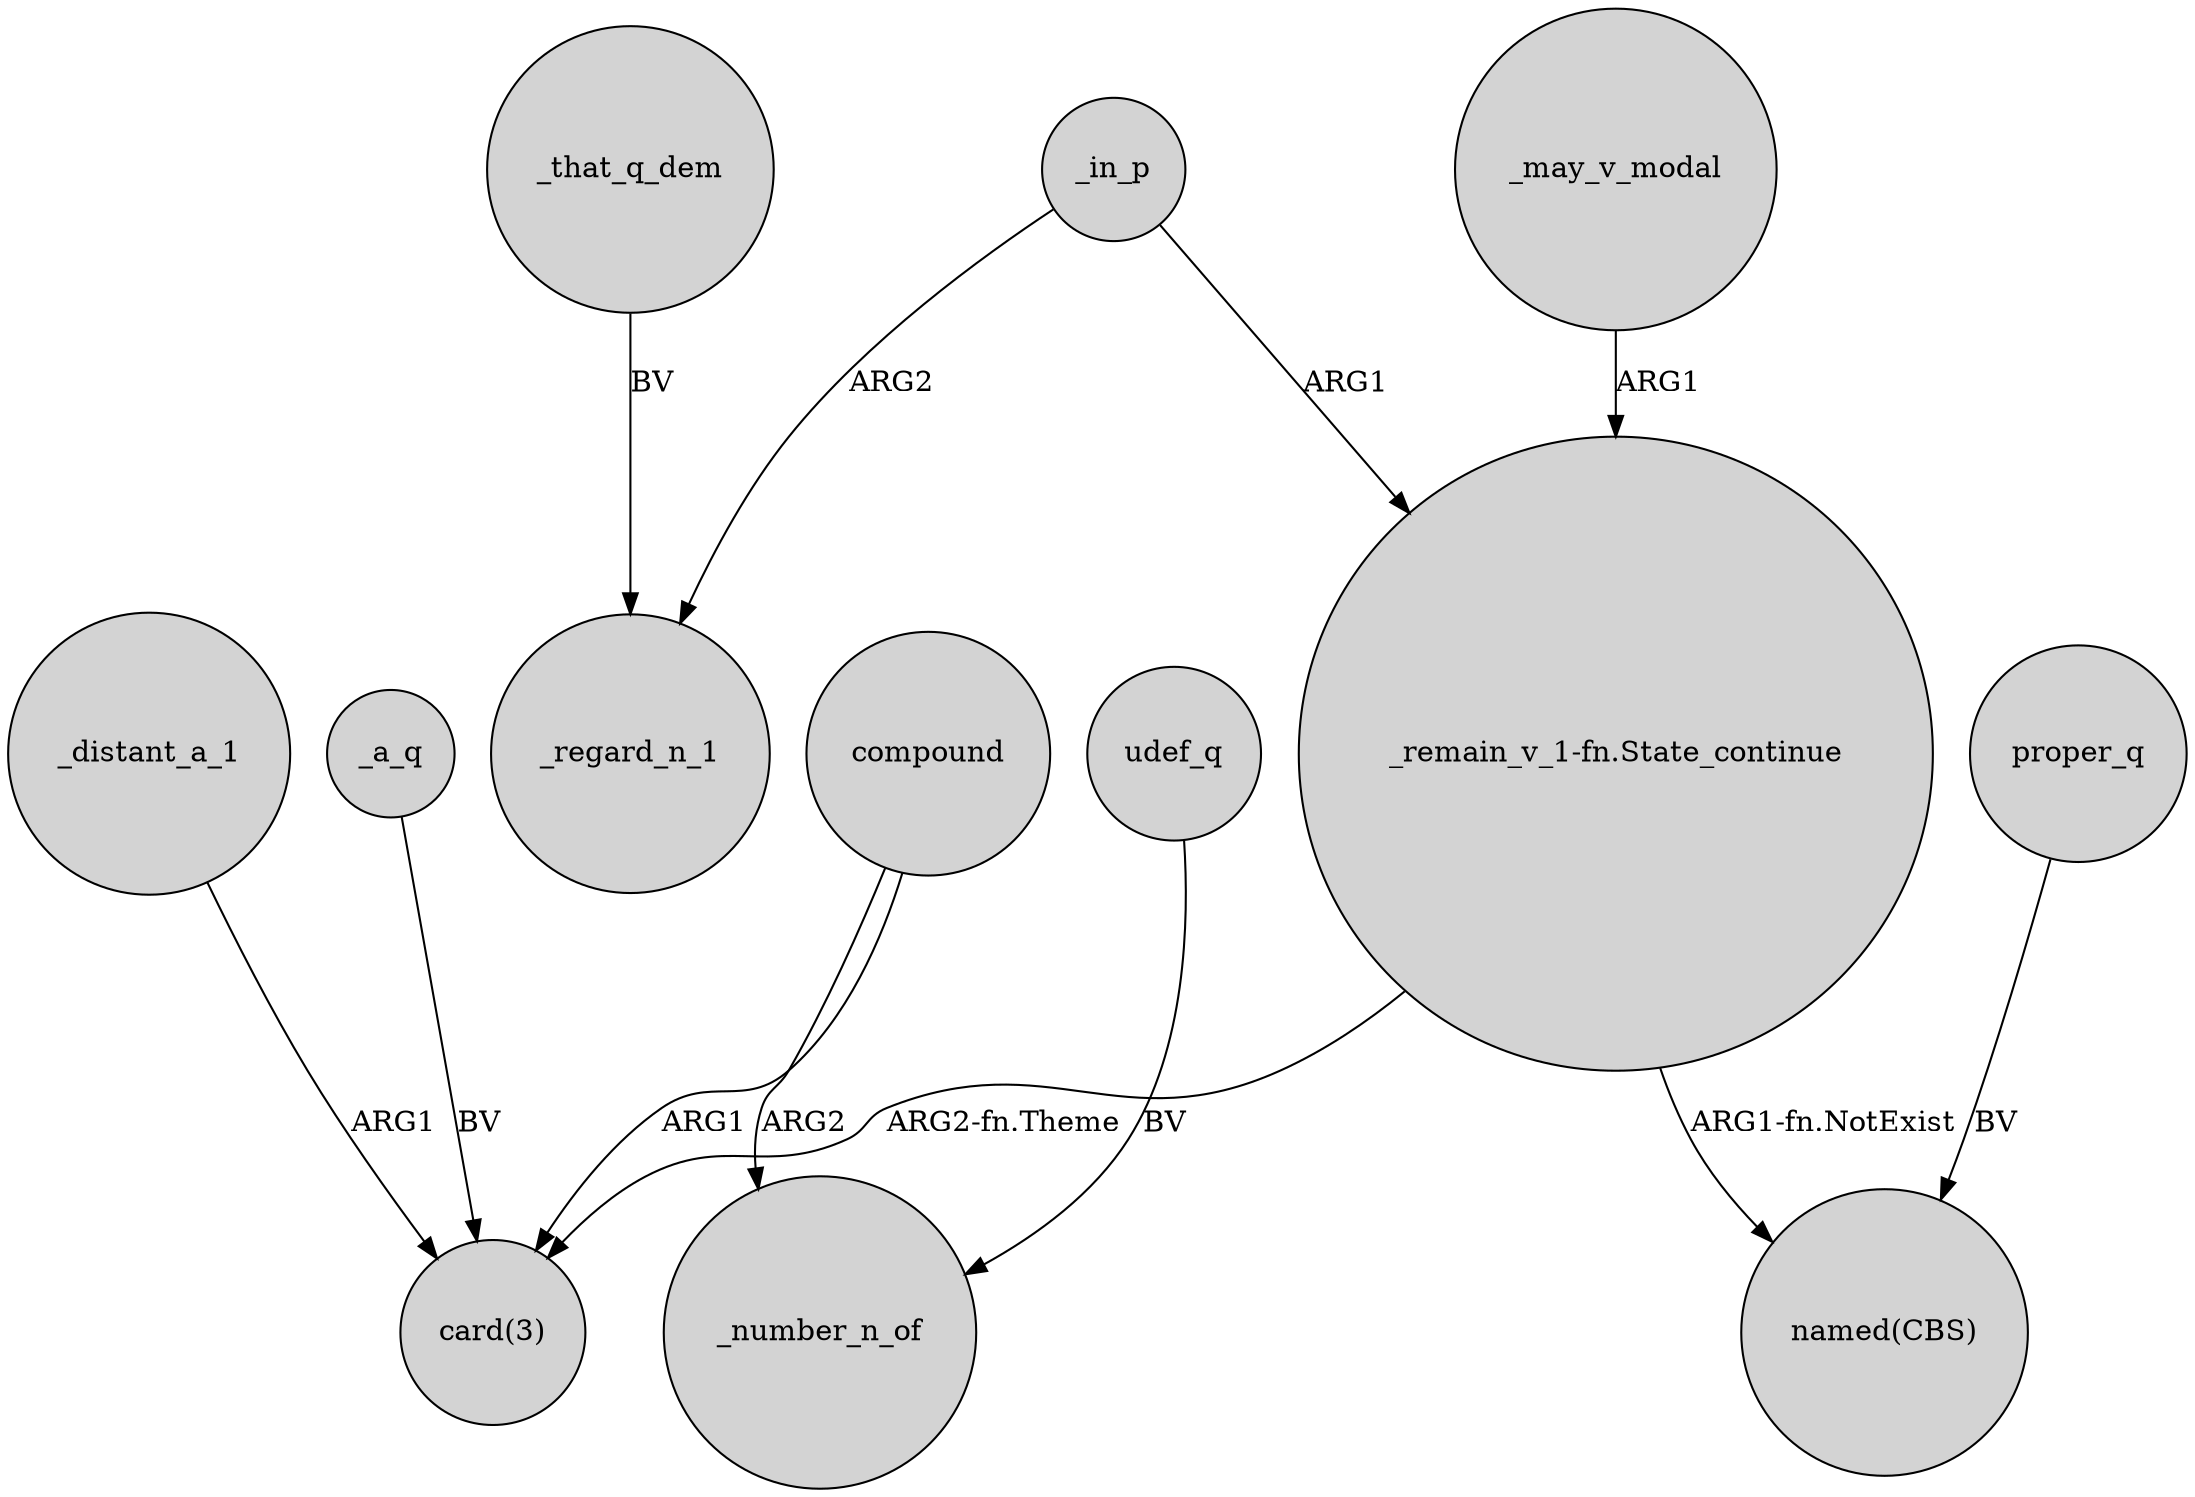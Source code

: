 digraph {
	node [shape=circle style=filled]
	_a_q -> "card(3)" [label=BV]
	_distant_a_1 -> "card(3)" [label=ARG1]
	_in_p -> "_remain_v_1-fn.State_continue" [label=ARG1]
	compound -> _number_n_of [label=ARG2]
	udef_q -> _number_n_of [label=BV]
	compound -> "card(3)" [label=ARG1]
	_in_p -> _regard_n_1 [label=ARG2]
	proper_q -> "named(CBS)" [label=BV]
	"_remain_v_1-fn.State_continue" -> "card(3)" [label="ARG2-fn.Theme"]
	"_remain_v_1-fn.State_continue" -> "named(CBS)" [label="ARG1-fn.NotExist"]
	_that_q_dem -> _regard_n_1 [label=BV]
	_may_v_modal -> "_remain_v_1-fn.State_continue" [label=ARG1]
}
